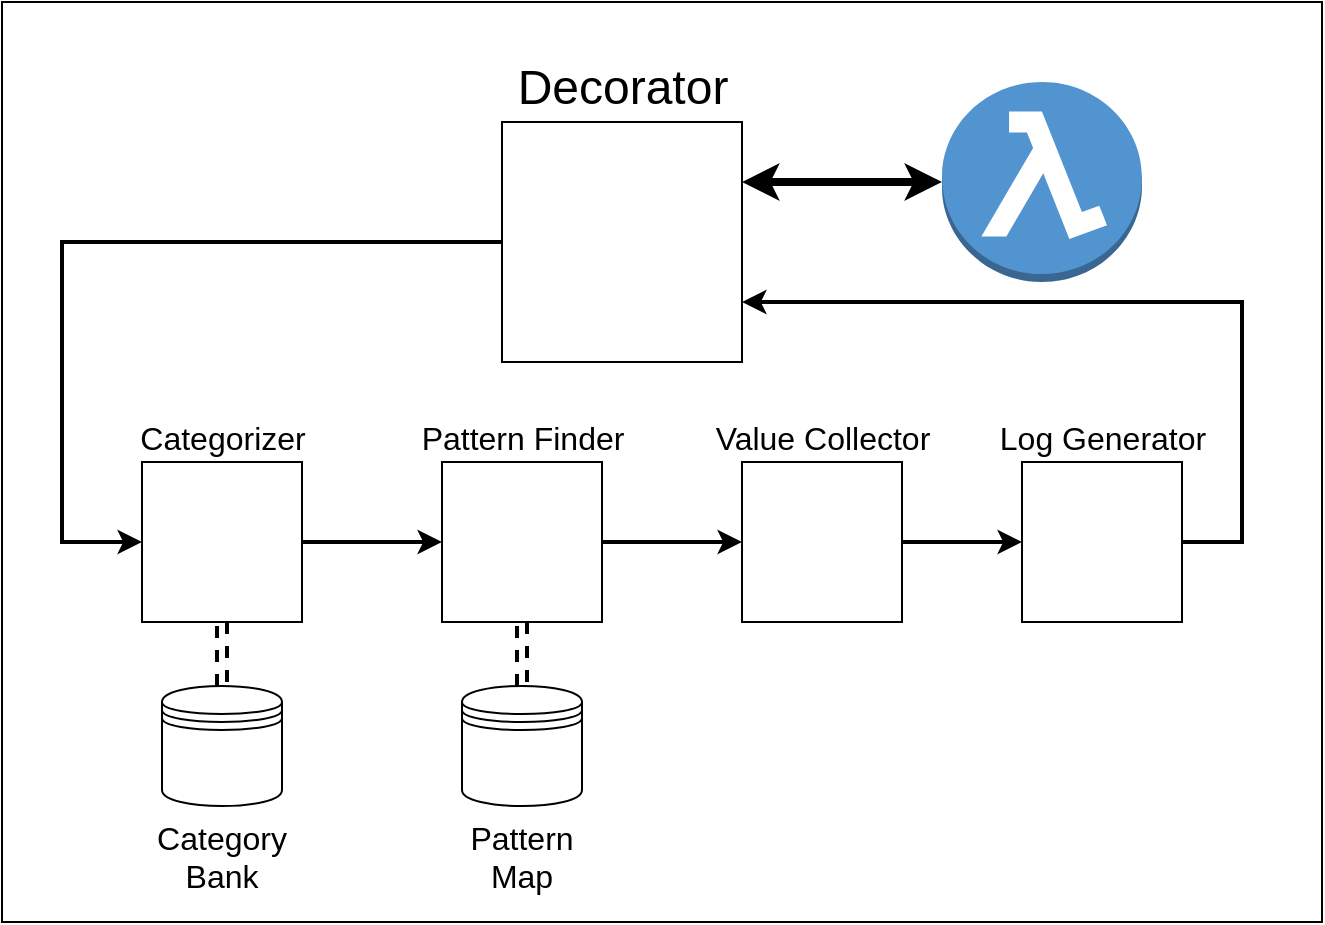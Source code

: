 <mxfile version="20.3.2"><diagram id="yM0BpSm-tndyR3VMTatO" name="Page-1"><mxGraphModel dx="1186" dy="737" grid="1" gridSize="10" guides="1" tooltips="1" connect="1" arrows="1" fold="1" page="1" pageScale="1" pageWidth="850" pageHeight="1100" math="0" shadow="0"><root><mxCell id="0"/><mxCell id="1" parent="0"/><mxCell id="y9En6VAdoCNeXY2bck0m-5" value="" style="rounded=0;whiteSpace=wrap;html=1;perimeterSpacing=0;gradientColor=none;" vertex="1" parent="1"><mxGeometry x="100" y="110" width="660" height="460" as="geometry"/></mxCell><mxCell id="y9En6VAdoCNeXY2bck0m-1" value="" style="outlineConnect=0;dashed=0;verticalLabelPosition=bottom;verticalAlign=top;align=center;html=1;shape=mxgraph.aws3.lambda_function;fillColor=#5294CF;gradientColor=none;" vertex="1" parent="1"><mxGeometry x="570" y="150" width="100" height="100" as="geometry"/></mxCell><mxCell id="y9En6VAdoCNeXY2bck0m-3" value="Log Generator" style="shape=image;html=1;verticalAlign=bottom;verticalLabelPosition=top;labelBackgroundColor=#ffffff;imageAspect=0;aspect=fixed;image=https://cdn1.iconfinder.com/data/icons/ionicons-fill-vol-2/512/logo-python-128.png;imageBorder=default;fontSize=16;labelPosition=center;align=center;horizontal=1;" vertex="1" parent="1"><mxGeometry x="610" y="340" width="80" height="80" as="geometry"/></mxCell><mxCell id="y9En6VAdoCNeXY2bck0m-2" value="Categorizer" style="shape=image;html=1;verticalAlign=bottom;verticalLabelPosition=top;labelBackgroundColor=#ffffff;imageAspect=0;aspect=fixed;image=https://cdn1.iconfinder.com/data/icons/ionicons-fill-vol-2/512/logo-python-128.png;imageBorder=default;labelPosition=center;align=center;fontSize=16;labelBorderColor=none;horizontal=1;" vertex="1" parent="1"><mxGeometry x="170" y="340" width="80" height="80" as="geometry"/></mxCell><mxCell id="y9En6VAdoCNeXY2bck0m-4" value="&lt;div align=&quot;center&quot;&gt;&lt;font style=&quot;font-size: 24px;&quot;&gt;Decorator&lt;/font&gt;&lt;/div&gt;" style="shape=image;html=1;verticalAlign=bottom;verticalLabelPosition=top;labelBackgroundColor=#ffffff;imageAspect=0;aspect=fixed;image=https://cdn1.iconfinder.com/data/icons/ionicons-fill-vol-2/512/logo-python-128.png;align=center;imageBorder=default;labelPosition=center;" vertex="1" parent="1"><mxGeometry x="350" y="170" width="120" height="120" as="geometry"/></mxCell><mxCell id="y9En6VAdoCNeXY2bck0m-6" value="Pattern Finder" style="shape=image;html=1;verticalAlign=bottom;verticalLabelPosition=top;labelBackgroundColor=#ffffff;imageAspect=0;aspect=fixed;image=https://cdn1.iconfinder.com/data/icons/ionicons-fill-vol-2/512/logo-python-128.png;imageBorder=default;fontSize=16;labelPosition=center;align=center;" vertex="1" parent="1"><mxGeometry x="320" y="340" width="80" height="80" as="geometry"/></mxCell><mxCell id="y9En6VAdoCNeXY2bck0m-7" value="Value Collector" style="shape=image;html=1;verticalAlign=bottom;verticalLabelPosition=top;labelBackgroundColor=#ffffff;imageAspect=0;aspect=fixed;image=https://cdn1.iconfinder.com/data/icons/ionicons-fill-vol-2/512/logo-python-128.png;imageBorder=default;fontSize=16;labelPosition=center;align=center;" vertex="1" parent="1"><mxGeometry x="470" y="340" width="80" height="80" as="geometry"/></mxCell><mxCell id="y9En6VAdoCNeXY2bck0m-18" value="" style="edgeStyle=orthogonalEdgeStyle;rounded=0;orthogonalLoop=1;jettySize=auto;html=1;fontSize=24;strokeWidth=4;startArrow=classic;startFill=1;entryX=0;entryY=0.5;entryDx=0;entryDy=0;entryPerimeter=0;exitX=1;exitY=0.25;exitDx=0;exitDy=0;strokeColor=#000000;" edge="1" parent="1" source="y9En6VAdoCNeXY2bck0m-4" target="y9En6VAdoCNeXY2bck0m-1"><mxGeometry relative="1" as="geometry"><mxPoint x="395" y="170" as="sourcePoint"/><mxPoint x="585" y="170" as="targetPoint"/><Array as="points"/></mxGeometry></mxCell><mxCell id="y9En6VAdoCNeXY2bck0m-19" value="" style="edgeStyle=orthogonalEdgeStyle;rounded=0;orthogonalLoop=1;jettySize=auto;html=1;fontSize=24;strokeWidth=2;jumpStyle=none;entryX=0;entryY=0.5;entryDx=0;entryDy=0;exitX=0;exitY=0.5;exitDx=0;exitDy=0;" edge="1" parent="1" source="y9En6VAdoCNeXY2bck0m-4" target="y9En6VAdoCNeXY2bck0m-2"><mxGeometry relative="1" as="geometry"><mxPoint x="180" y="240" as="sourcePoint"/><mxPoint x="380" y="230" as="targetPoint"/><Array as="points"><mxPoint x="130" y="230"/><mxPoint x="130" y="380"/></Array></mxGeometry></mxCell><mxCell id="y9En6VAdoCNeXY2bck0m-20" value="" style="edgeStyle=orthogonalEdgeStyle;rounded=0;orthogonalLoop=1;jettySize=auto;html=1;fontSize=24;strokeWidth=2;exitX=1;exitY=0.5;exitDx=0;exitDy=0;entryX=0;entryY=0.5;entryDx=0;entryDy=0;" edge="1" parent="1" source="y9En6VAdoCNeXY2bck0m-2" target="y9En6VAdoCNeXY2bck0m-6"><mxGeometry relative="1" as="geometry"><mxPoint x="380" y="230" as="sourcePoint"/><mxPoint x="220" y="350" as="targetPoint"/><Array as="points"/></mxGeometry></mxCell><mxCell id="y9En6VAdoCNeXY2bck0m-21" value="" style="edgeStyle=orthogonalEdgeStyle;rounded=0;orthogonalLoop=1;jettySize=auto;html=1;fontSize=24;strokeWidth=2;exitX=1;exitY=0.5;exitDx=0;exitDy=0;entryX=0;entryY=0.5;entryDx=0;entryDy=0;" edge="1" parent="1" source="y9En6VAdoCNeXY2bck0m-6" target="y9En6VAdoCNeXY2bck0m-7"><mxGeometry relative="1" as="geometry"><mxPoint x="260" y="390" as="sourcePoint"/><mxPoint x="330" y="390" as="targetPoint"/><Array as="points"><mxPoint x="440" y="380"/><mxPoint x="440" y="380"/></Array></mxGeometry></mxCell><mxCell id="y9En6VAdoCNeXY2bck0m-22" value="" style="edgeStyle=orthogonalEdgeStyle;rounded=0;orthogonalLoop=1;jettySize=auto;html=1;fontSize=24;strokeWidth=2;exitX=1;exitY=0.5;exitDx=0;exitDy=0;entryX=0;entryY=0.5;entryDx=0;entryDy=0;" edge="1" parent="1" source="y9En6VAdoCNeXY2bck0m-7" target="y9En6VAdoCNeXY2bck0m-3"><mxGeometry relative="1" as="geometry"><mxPoint x="410" y="390" as="sourcePoint"/><mxPoint x="480" y="390" as="targetPoint"/><Array as="points"><mxPoint x="580" y="380"/><mxPoint x="580" y="380"/></Array></mxGeometry></mxCell><mxCell id="y9En6VAdoCNeXY2bck0m-23" value="" style="edgeStyle=orthogonalEdgeStyle;rounded=0;orthogonalLoop=1;jettySize=auto;html=1;fontSize=24;strokeWidth=2;exitX=1;exitY=0.5;exitDx=0;exitDy=0;entryX=1;entryY=0.75;entryDx=0;entryDy=0;" edge="1" parent="1" source="y9En6VAdoCNeXY2bck0m-3" target="y9En6VAdoCNeXY2bck0m-4"><mxGeometry relative="1" as="geometry"><mxPoint x="750" y="230" as="sourcePoint"/><mxPoint x="590" y="350" as="targetPoint"/><Array as="points"><mxPoint x="720" y="380"/><mxPoint x="720" y="260"/></Array></mxGeometry></mxCell><mxCell id="y9En6VAdoCNeXY2bck0m-27" value="" style="edgeStyle=orthogonalEdgeStyle;shape=link;rounded=0;jumpStyle=none;orthogonalLoop=1;jettySize=auto;html=1;dashed=1;strokeWidth=2;fontSize=16;" edge="1" parent="1" source="y9En6VAdoCNeXY2bck0m-24" target="y9En6VAdoCNeXY2bck0m-2"><mxGeometry relative="1" as="geometry"/></mxCell><mxCell id="y9En6VAdoCNeXY2bck0m-24" value="Category Bank" style="shape=datastore;whiteSpace=wrap;html=1;rounded=0;fontSize=16;gradientColor=none;labelPosition=center;verticalLabelPosition=bottom;align=center;verticalAlign=top;" vertex="1" parent="1"><mxGeometry x="180" y="452" width="60" height="60" as="geometry"/></mxCell><mxCell id="y9En6VAdoCNeXY2bck0m-25" value="Pattern Map" style="shape=datastore;whiteSpace=wrap;html=1;rounded=0;fontSize=16;gradientColor=none;labelPosition=center;verticalLabelPosition=bottom;align=center;verticalAlign=top;" vertex="1" parent="1"><mxGeometry x="330" y="452" width="60" height="60" as="geometry"/></mxCell><mxCell id="y9En6VAdoCNeXY2bck0m-26" value="" style="edgeStyle=orthogonalEdgeStyle;rounded=0;orthogonalLoop=1;jettySize=auto;html=1;fontSize=24;strokeWidth=2;dashed=1;shape=link;exitX=0.5;exitY=1;exitDx=0;exitDy=0;" edge="1" parent="1" source="y9En6VAdoCNeXY2bck0m-2" target="y9En6VAdoCNeXY2bck0m-24"><mxGeometry relative="1" as="geometry"><mxPoint x="-40" y="470" as="sourcePoint"/><mxPoint x="100" y="470" as="targetPoint"/><Array as="points"/></mxGeometry></mxCell><mxCell id="y9En6VAdoCNeXY2bck0m-28" value="" style="edgeStyle=orthogonalEdgeStyle;rounded=0;orthogonalLoop=1;jettySize=auto;html=1;fontSize=24;strokeWidth=2;dashed=1;shape=link;exitX=0.5;exitY=1;exitDx=0;exitDy=0;" edge="1" parent="1" source="y9En6VAdoCNeXY2bck0m-6" target="y9En6VAdoCNeXY2bck0m-25"><mxGeometry relative="1" as="geometry"><mxPoint x="220" y="430" as="sourcePoint"/><mxPoint x="220" y="480" as="targetPoint"/><Array as="points"/></mxGeometry></mxCell></root></mxGraphModel></diagram></mxfile>